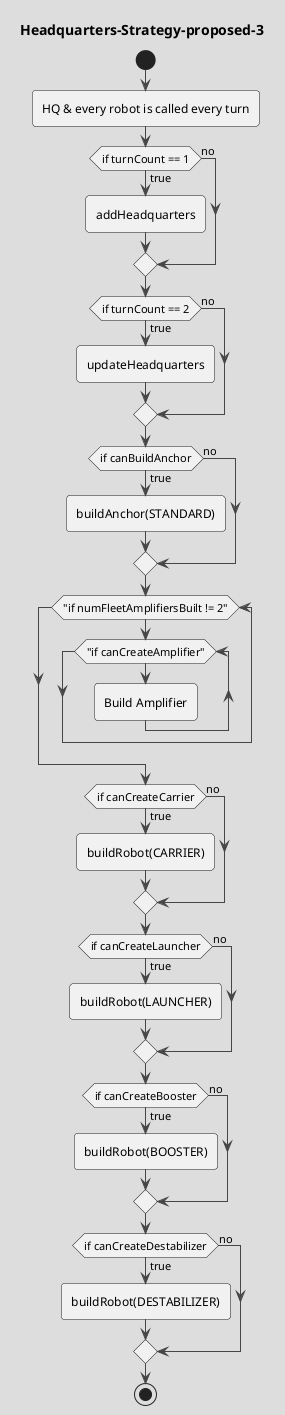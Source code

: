@startuml Headquarters-Strategy-proposed-3
!theme toy 
title Headquarters-Strategy-proposed-3
start
:HQ & every robot is called every turn;
if (if turnCount == 1) then (true) 
:addHeadquarters; 
else (no)
endif
if (if turnCount == 2) then (true) 
:updateHeadquarters; 
else (no)
endif
if (if canBuildAnchor) then (true) 
:buildAnchor(STANDARD); 
else (no)
endif
while ("if numFleetAmplifiersBuilt != 2")
    while ("if canCreateAmplifier") 
      :Build Amplifier;            
    endwhile  
endwhile  
if (if canCreateCarrier) then (true) 
:buildRobot(CARRIER); 
else (no)
endif
if (if canCreateLauncher) then (true) 
:buildRobot(LAUNCHER); 
else (no)
endif
if (if canCreateBooster) then (true) 
:buildRobot(BOOSTER); 
else (no)
endif
if (if canCreateDestabilizer) then (true) 
:buildRobot(DESTABILIZER); 
else (no)
endif

stop
@enduml

'       if "canCreateCarrier" then
'         -left->[true] "createRobot(CARRIER)"
'       else
'         if "canCreateLauncher" then
'           -left->[true] "createRobot(LAUNCHER)"
'         else
'           if "canCreateBooster" then
'             -left->[true] "createRobot(BOOSTER)"
'           else
'             if "canCreateDestabilizer" then
'               -left->[true] "createRobot(DESTABILIZER)"
'             else
'               -->[true] "yield (end turn)"
'             endif
'           endif
'         endif
'       endif
'     endif
'   endif
' endif

' :new page;
' if (Page.onSecurityCheck) then (true)
'   :Page.onInit();
'   if (isForward?) then (no)
'     :Process controls;
'     if (continue processing?) then (no)
'       stop
'     endif

'     if (isPost?) then (yes)
'       :Page.onPost();
'     else (no)
'       :Page.onGet();
'     endif
'     :Page.onRender();
'   endif
' else (false)
' endif

' if (do redirect?) then (yes)
'   :redirect process;
' else
'   if (do forward?) then (yes)
'     :Forward request;
'   else (no)
'     :Render page template;
'   endif
' endif

' stop
' @enduml

' goto lab

' --> "placeholder"

' if "turnCount == 1" then
'   -->[true] "addHeadquarters" as a1
' else
'   if "turnCount == 2" then
'     -->[true] "updateHeadquarters" as a3
'   else
'     if "canBuildAnchor" then
'       -left->[true] "buildAnchor(STANDARD)"
'     else
'       ' while ("numFleetAmplifiersBuilt != 2")
'           ' while ("canCreateAmplifier") 
'             ' :Build Amplifier;            
'           ' endwhile  
'       ' endwhile  
'       ' detach
'       if "canCreateCarrier" then
'         -left->[true] "createRobot(CARRIER)"
'       else
'         if "canCreateLauncher" then
'           -left->[true] "createRobot(LAUNCHER)"
'         else
'           if "canCreateBooster" then
'             -left->[true] "createRobot(BOOSTER)"
'           else
'             if "canCreateDestabilizer" then
'               -left->[true] "createRobot(DESTABILIZER)"
'             else
'               -->[true] "yield (end turn)"
'             endif
'           endif
'         endif
'       endif
'     endif
'   endif
' endif
